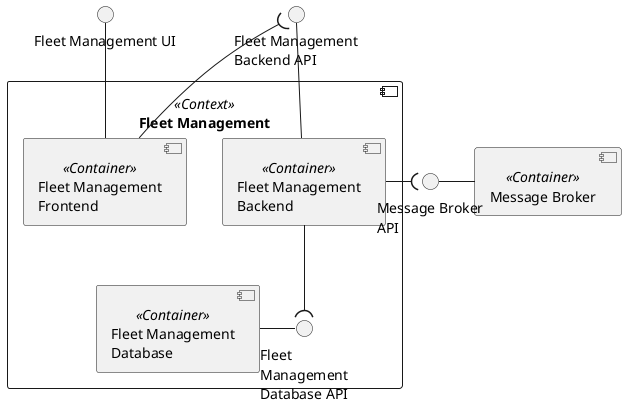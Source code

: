 @startuml fleet-management-context

interface "Fleet Management UI" as FRONT_API
interface "Fleet Management\nBackend API" as BACK_API

component "Fleet Management" <<Context>> {
    component "Fleet Management\nBackend" <<Container>> as BACK
    component "Fleet Management\nFrontend" <<Container>> as FRONT
    component "Fleet Management\nDatabase" <<Container>> as DB

    interface "Fleet\nManagement\nDatabase API" as DB_API

    DB - DB_API
    FRONT_API -- FRONT
    BACK_API -- BACK
    BACK --( DB_API
    FRONT --( BACK_API

}

component "Message Broker" <<Container>> as MB
interface "Message Broker\nAPI" as MB_API

MB_API - MB

BACK -( MB_API

@enduml
